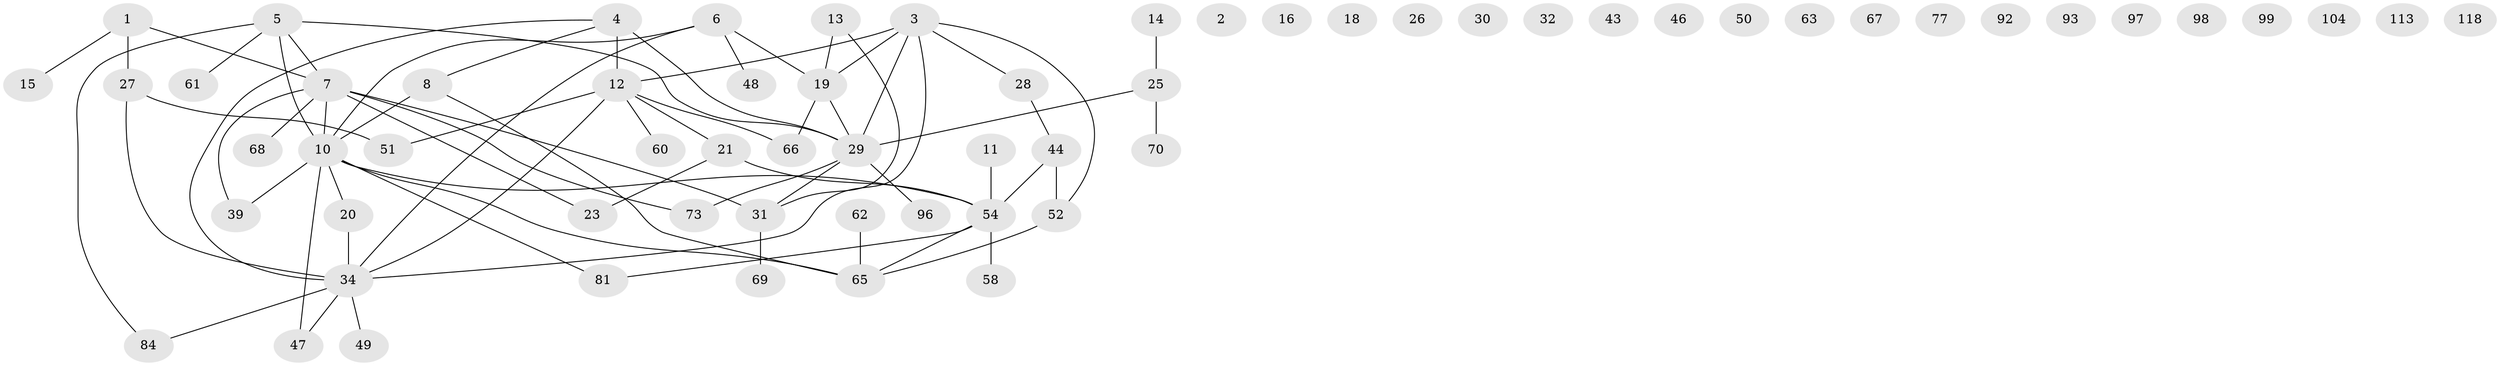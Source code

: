 // original degree distribution, {2: 0.2773109243697479, 0: 0.15126050420168066, 3: 0.20168067226890757, 4: 0.09243697478991597, 1: 0.20168067226890757, 5: 0.05042016806722689, 8: 0.008403361344537815, 6: 0.01680672268907563}
// Generated by graph-tools (version 1.1) at 2025/16/03/04/25 18:16:39]
// undirected, 64 vertices, 69 edges
graph export_dot {
graph [start="1"]
  node [color=gray90,style=filled];
  1 [super="+64+9"];
  2;
  3 [super="+86"];
  4 [super="+55"];
  5 [super="+112+74"];
  6 [super="+35+53"];
  7 [super="+105+36+33+24"];
  8 [super="+114+117"];
  10 [super="+59+17"];
  11 [super="+22"];
  12 [super="+90"];
  13 [super="+85"];
  14;
  15;
  16;
  18 [super="+103"];
  19 [super="+115"];
  20 [super="+38"];
  21 [super="+101+40"];
  23;
  25 [super="+107"];
  26;
  27;
  28;
  29 [super="+37+56"];
  30;
  31 [super="+42"];
  32;
  34 [super="+87+41"];
  39 [super="+108+57"];
  43;
  44 [super="+45"];
  46;
  47 [super="+78"];
  48;
  49;
  50;
  51 [super="+75+72"];
  52 [super="+71"];
  54 [super="+95+102"];
  58;
  60;
  61 [super="+82"];
  62;
  63;
  65 [super="+106+83"];
  66;
  67;
  68;
  69;
  70;
  73;
  77 [super="+110"];
  81;
  84;
  92;
  93;
  96;
  97;
  98;
  99;
  104;
  113;
  118;
  1 -- 27;
  1 -- 15;
  1 -- 7;
  3 -- 52;
  3 -- 34;
  3 -- 19;
  3 -- 29;
  3 -- 12;
  3 -- 28;
  4 -- 8;
  4 -- 34;
  4 -- 12;
  4 -- 29 [weight=2];
  5 -- 84;
  5 -- 29;
  5 -- 7;
  5 -- 10;
  5 -- 61;
  6 -- 48;
  6 -- 19;
  6 -- 10;
  6 -- 34;
  7 -- 73;
  7 -- 68;
  7 -- 23;
  7 -- 31;
  7 -- 10;
  7 -- 39;
  8 -- 65;
  8 -- 10;
  10 -- 54;
  10 -- 81;
  10 -- 47;
  10 -- 39;
  10 -- 20;
  10 -- 65;
  11 -- 54;
  12 -- 21;
  12 -- 66;
  12 -- 51 [weight=2];
  12 -- 60;
  12 -- 34;
  13 -- 19;
  13 -- 31;
  14 -- 25;
  19 -- 66;
  19 -- 29;
  20 -- 34;
  21 -- 23;
  21 -- 54;
  25 -- 70;
  25 -- 29;
  27 -- 51;
  27 -- 34;
  28 -- 44;
  29 -- 31;
  29 -- 96;
  29 -- 73;
  31 -- 69;
  34 -- 49;
  34 -- 84;
  34 -- 47;
  44 -- 54;
  44 -- 52;
  52 -- 65;
  54 -- 81;
  54 -- 58;
  54 -- 65;
  62 -- 65;
}
